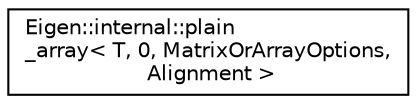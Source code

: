 digraph "Graphical Class Hierarchy"
{
  edge [fontname="Helvetica",fontsize="10",labelfontname="Helvetica",labelfontsize="10"];
  node [fontname="Helvetica",fontsize="10",shape=record];
  rankdir="LR";
  Node1 [label="Eigen::internal::plain\l_array\< T, 0, MatrixOrArrayOptions,\l Alignment \>",height=0.2,width=0.4,color="black", fillcolor="white", style="filled",URL="$struct_eigen_1_1internal_1_1plain__array_3_01_t_00_010_00_01_matrix_or_array_options_00_01_alignment_01_4.html"];
}
